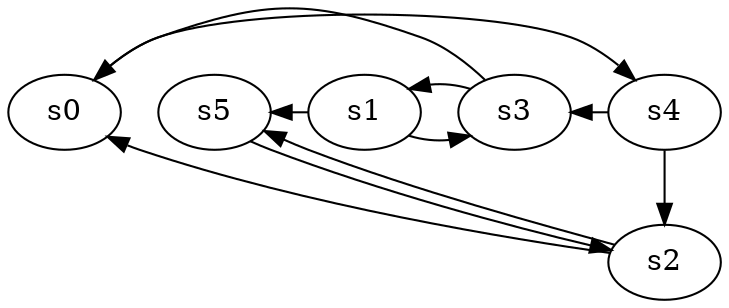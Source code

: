 digraph game_0775_complex_6 {
    s0 [name="s0", player=1];
    s1 [name="s1", player=0];
    s2 [name="s2", player=0];
    s3 [name="s3", player=1];
    s4 [name="s4", player=0];
    s5 [name="s5", player=0];

    s0 -> s4 [constraint="time % 3 == 1"];
    s1 -> s3 [constraint="!(time % 2 == 0)"];
    s1 -> s5 [constraint="!(time % 5 == 2)"];
    s2 -> s0 [constraint="time % 2 == 1 && time % 5 == 3"];
    s2 -> s5 [constraint="time % 4 == 0 || time % 4 == 2"];
    s3 -> s0 [constraint="time % 2 == 0 && time % 3 == 0"];
    s3 -> s1 [constraint="time % 2 == 0 || time % 2 == 1"];
    s4 -> s2;
    s4 -> s3 [constraint="time % 5 == 0 || time % 4 == 2"];
    s5 -> s2 [constraint="!(time % 5 == 3)"];
}
